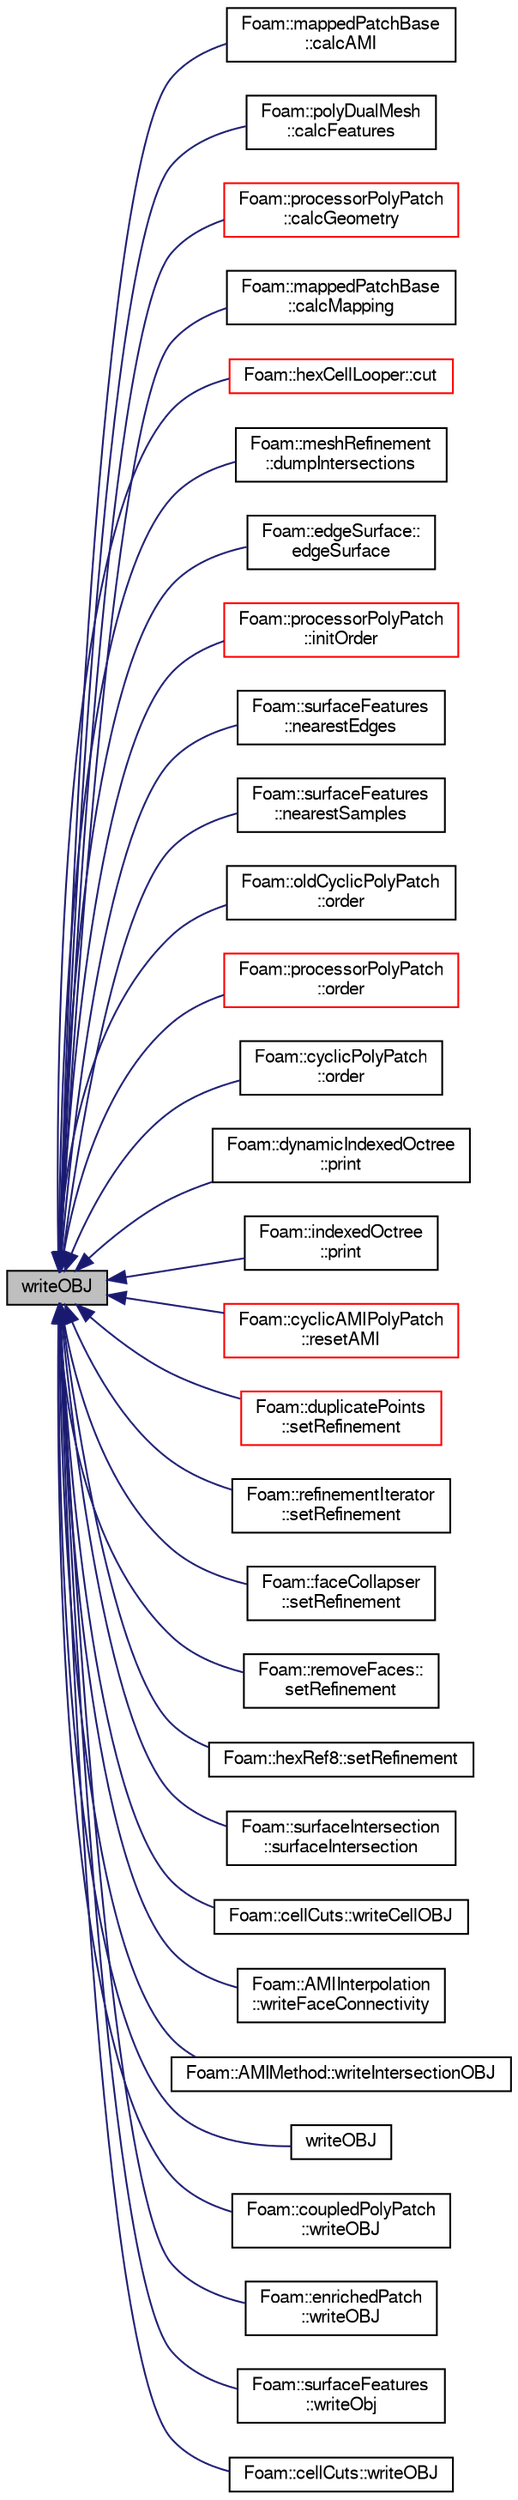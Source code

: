 digraph "writeOBJ"
{
  bgcolor="transparent";
  edge [fontname="FreeSans",fontsize="10",labelfontname="FreeSans",labelfontsize="10"];
  node [fontname="FreeSans",fontsize="10",shape=record];
  rankdir="LR";
  Node1 [label="writeOBJ",height=0.2,width=0.4,color="black", fillcolor="grey75", style="filled" fontcolor="black"];
  Node1 -> Node2 [dir="back",color="midnightblue",fontsize="10",style="solid",fontname="FreeSans"];
  Node2 [label="Foam::mappedPatchBase\l::calcAMI",height=0.2,width=0.4,color="black",URL="$a01381.html#afa9ee1ee09345abf9d30d18090559e42",tooltip="Calculate AMI interpolator. "];
  Node1 -> Node3 [dir="back",color="midnightblue",fontsize="10",style="solid",fontname="FreeSans"];
  Node3 [label="Foam::polyDualMesh\l::calcFeatures",height=0.2,width=0.4,color="black",URL="$a01857.html#a9462253b504fad04ae7194f1f17469c8",tooltip="Helper function to create feature edges and points based on. "];
  Node1 -> Node4 [dir="back",color="midnightblue",fontsize="10",style="solid",fontname="FreeSans"];
  Node4 [label="Foam::processorPolyPatch\l::calcGeometry",height=0.2,width=0.4,color="red",URL="$a01938.html#a58bb4c0382e9ee570811fb3f005a0a97",tooltip="Calculate the patch geometry. "];
  Node1 -> Node5 [dir="back",color="midnightblue",fontsize="10",style="solid",fontname="FreeSans"];
  Node5 [label="Foam::mappedPatchBase\l::calcMapping",height=0.2,width=0.4,color="black",URL="$a01381.html#a855421729b0363f1d9b0341a153f12b1",tooltip="Calculate mapping. "];
  Node1 -> Node6 [dir="back",color="midnightblue",fontsize="10",style="solid",fontname="FreeSans"];
  Node6 [label="Foam::hexCellLooper::cut",height=0.2,width=0.4,color="red",URL="$a00978.html#a57a0014495f8049ba5a41bc5fba01230",tooltip="Create cut along circumference of cellI. Gets current mesh cuts. "];
  Node1 -> Node7 [dir="back",color="midnightblue",fontsize="10",style="solid",fontname="FreeSans"];
  Node7 [label="Foam::meshRefinement\l::dumpIntersections",height=0.2,width=0.4,color="black",URL="$a01428.html#ab2d69c1618ec1b44a6aaa48e20b7ed16",tooltip="Debug: Write intersection information to OBJ format. "];
  Node1 -> Node8 [dir="back",color="midnightblue",fontsize="10",style="solid",fontname="FreeSans"];
  Node8 [label="Foam::edgeSurface::\ledgeSurface",height=0.2,width=0.4,color="black",URL="$a00599.html#abe6268d682c2dab294acf2175f47ca38",tooltip="Construct from surface and intersection description. "];
  Node1 -> Node9 [dir="back",color="midnightblue",fontsize="10",style="solid",fontname="FreeSans"];
  Node9 [label="Foam::processorPolyPatch\l::initOrder",height=0.2,width=0.4,color="red",URL="$a01938.html#aa56a1502e7574a1aa6661f68491bcb3c",tooltip="Initialize ordering for primitivePatch. Does not. "];
  Node1 -> Node10 [dir="back",color="midnightblue",fontsize="10",style="solid",fontname="FreeSans"];
  Node10 [label="Foam::surfaceFeatures\l::nearestEdges",height=0.2,width=0.4,color="black",URL="$a02409.html#ad0730de914a7db6da70faf38494a489d",tooltip="Like nearestSamples but now gets nearest point on. "];
  Node1 -> Node11 [dir="back",color="midnightblue",fontsize="10",style="solid",fontname="FreeSans"];
  Node11 [label="Foam::surfaceFeatures\l::nearestSamples",height=0.2,width=0.4,color="black",URL="$a02409.html#a05b6a62c91ca3d68db42ba635ff1f307",tooltip="Find nearest sample for selected surface points. "];
  Node1 -> Node12 [dir="back",color="midnightblue",fontsize="10",style="solid",fontname="FreeSans"];
  Node12 [label="Foam::oldCyclicPolyPatch\l::order",height=0.2,width=0.4,color="black",URL="$a01656.html#a557fadfc4a0e74703deefb12da057df5",tooltip="Return new ordering for primitivePatch. "];
  Node1 -> Node13 [dir="back",color="midnightblue",fontsize="10",style="solid",fontname="FreeSans"];
  Node13 [label="Foam::processorPolyPatch\l::order",height=0.2,width=0.4,color="red",URL="$a01938.html#a557fadfc4a0e74703deefb12da057df5",tooltip="Return new ordering for primitivePatch. "];
  Node1 -> Node14 [dir="back",color="midnightblue",fontsize="10",style="solid",fontname="FreeSans"];
  Node14 [label="Foam::cyclicPolyPatch\l::order",height=0.2,width=0.4,color="black",URL="$a00463.html#a557fadfc4a0e74703deefb12da057df5",tooltip="Return new ordering for primitivePatch. "];
  Node1 -> Node15 [dir="back",color="midnightblue",fontsize="10",style="solid",fontname="FreeSans"];
  Node15 [label="Foam::dynamicIndexedOctree\l::print",height=0.2,width=0.4,color="black",URL="$a00578.html#af37344bf48f19f8647db8555d3046c66",tooltip="Print tree. Either print all indices (printContent = true) or. "];
  Node1 -> Node16 [dir="back",color="midnightblue",fontsize="10",style="solid",fontname="FreeSans"];
  Node16 [label="Foam::indexedOctree\l::print",height=0.2,width=0.4,color="black",URL="$a01023.html#af37344bf48f19f8647db8555d3046c66",tooltip="Print tree. Either print all indices (printContent = true) or. "];
  Node1 -> Node17 [dir="back",color="midnightblue",fontsize="10",style="solid",fontname="FreeSans"];
  Node17 [label="Foam::cyclicAMIPolyPatch\l::resetAMI",height=0.2,width=0.4,color="red",URL="$a00453.html#ac378774325ececbf6413adfeeaa2a68f",tooltip="Reset the AMI interpolator. "];
  Node1 -> Node18 [dir="back",color="midnightblue",fontsize="10",style="solid",fontname="FreeSans"];
  Node18 [label="Foam::duplicatePoints\l::setRefinement",height=0.2,width=0.4,color="red",URL="$a00570.html#a159a54964aa4001ff24e9fb05834750a",tooltip="Play commands into polyTopoChange to duplicate points. Gets. "];
  Node1 -> Node19 [dir="back",color="midnightblue",fontsize="10",style="solid",fontname="FreeSans"];
  Node19 [label="Foam::refinementIterator\l::setRefinement",height=0.2,width=0.4,color="black",URL="$a02052.html#afd8b2c75ae43c5073eece728f11ed02a",tooltip="Try to refine cells in given direction. Constructs intermediate. "];
  Node1 -> Node20 [dir="back",color="midnightblue",fontsize="10",style="solid",fontname="FreeSans"];
  Node20 [label="Foam::faceCollapser\l::setRefinement",height=0.2,width=0.4,color="black",URL="$a00700.html#a59a6ebacbd6a1a48f22424f5a8f81195",tooltip="Collapse faces along endpoints. Play commands into. "];
  Node1 -> Node21 [dir="back",color="midnightblue",fontsize="10",style="solid",fontname="FreeSans"];
  Node21 [label="Foam::removeFaces::\lsetRefinement",height=0.2,width=0.4,color="black",URL="$a02096.html#ab93e03b88d5ddae1a2a9b101a73f01e6",tooltip="Play commands into polyTopoChange to remove faces. "];
  Node1 -> Node22 [dir="back",color="midnightblue",fontsize="10",style="solid",fontname="FreeSans"];
  Node22 [label="Foam::hexRef8::setRefinement",height=0.2,width=0.4,color="black",URL="$a00980.html#a59cb8a999be096950b6cc4f7c457426b",tooltip="Insert refinement. All selected cells will be split into 8. "];
  Node1 -> Node23 [dir="back",color="midnightblue",fontsize="10",style="solid",fontname="FreeSans"];
  Node23 [label="Foam::surfaceIntersection\l::surfaceIntersection",height=0.2,width=0.4,color="black",URL="$a02416.html#a799b50167148bd08cc2271a5b90891ff",tooltip="Construct from two surfaces. Does all its own cutting. "];
  Node1 -> Node24 [dir="back",color="midnightblue",fontsize="10",style="solid",fontname="FreeSans"];
  Node24 [label="Foam::cellCuts::writeCellOBJ",height=0.2,width=0.4,color="black",URL="$a00198.html#a5d10e5abd6982fceb95964d816f0c7c7",tooltip="debugging:Write edges of cell and loop "];
  Node1 -> Node25 [dir="back",color="midnightblue",fontsize="10",style="solid",fontname="FreeSans"];
  Node25 [label="Foam::AMIInterpolation\l::writeFaceConnectivity",height=0.2,width=0.4,color="black",URL="$a00044.html#a0397f855e069473e0da8d3481ee61a86",tooltip="Write face connectivity as OBJ file. "];
  Node1 -> Node26 [dir="back",color="midnightblue",fontsize="10",style="solid",fontname="FreeSans"];
  Node26 [label="Foam::AMIMethod::writeIntersectionOBJ",height=0.2,width=0.4,color="black",URL="$a00045.html#a1ae14866bd543ac18f109442e6ffe9c1",tooltip="Write triangle intersection to OBJ file. "];
  Node1 -> Node27 [dir="back",color="midnightblue",fontsize="10",style="solid",fontname="FreeSans"];
  Node27 [label="writeOBJ",height=0.2,width=0.4,color="black",URL="$a10290.html#a5b5e1fa52da2d2391b5e13b3ae46faa1",tooltip="Write obj representation of a triad. Requires the location of the. "];
  Node1 -> Node28 [dir="back",color="midnightblue",fontsize="10",style="solid",fontname="FreeSans"];
  Node28 [label="Foam::coupledPolyPatch\l::writeOBJ",height=0.2,width=0.4,color="black",URL="$a00402.html#aced11bcde5699e7ec29ee979246e8de1",tooltip="Write selected points in OBJ format. "];
  Node1 -> Node29 [dir="back",color="midnightblue",fontsize="10",style="solid",fontname="FreeSans"];
  Node29 [label="Foam::enrichedPatch\l::writeOBJ",height=0.2,width=0.4,color="black",URL="$a00619.html#a7939345a703cca7927d4b8a06d40c6a7",tooltip="Debugging: dump graphical representation to obj format file. "];
  Node1 -> Node30 [dir="back",color="midnightblue",fontsize="10",style="solid",fontname="FreeSans"];
  Node30 [label="Foam::surfaceFeatures\l::writeObj",height=0.2,width=0.4,color="black",URL="$a02409.html#af78e21d23a56aa4355af14059f2b2770",tooltip="Write to separate OBJ files (region, external, internal edges,. "];
  Node1 -> Node31 [dir="back",color="midnightblue",fontsize="10",style="solid",fontname="FreeSans"];
  Node31 [label="Foam::cellCuts::writeOBJ",height=0.2,width=0.4,color="black",URL="$a00198.html#a62e83326ed50c35a499ea761d88838be",tooltip="debugging:Write all of cuts to stream in OBJ format "];
}
